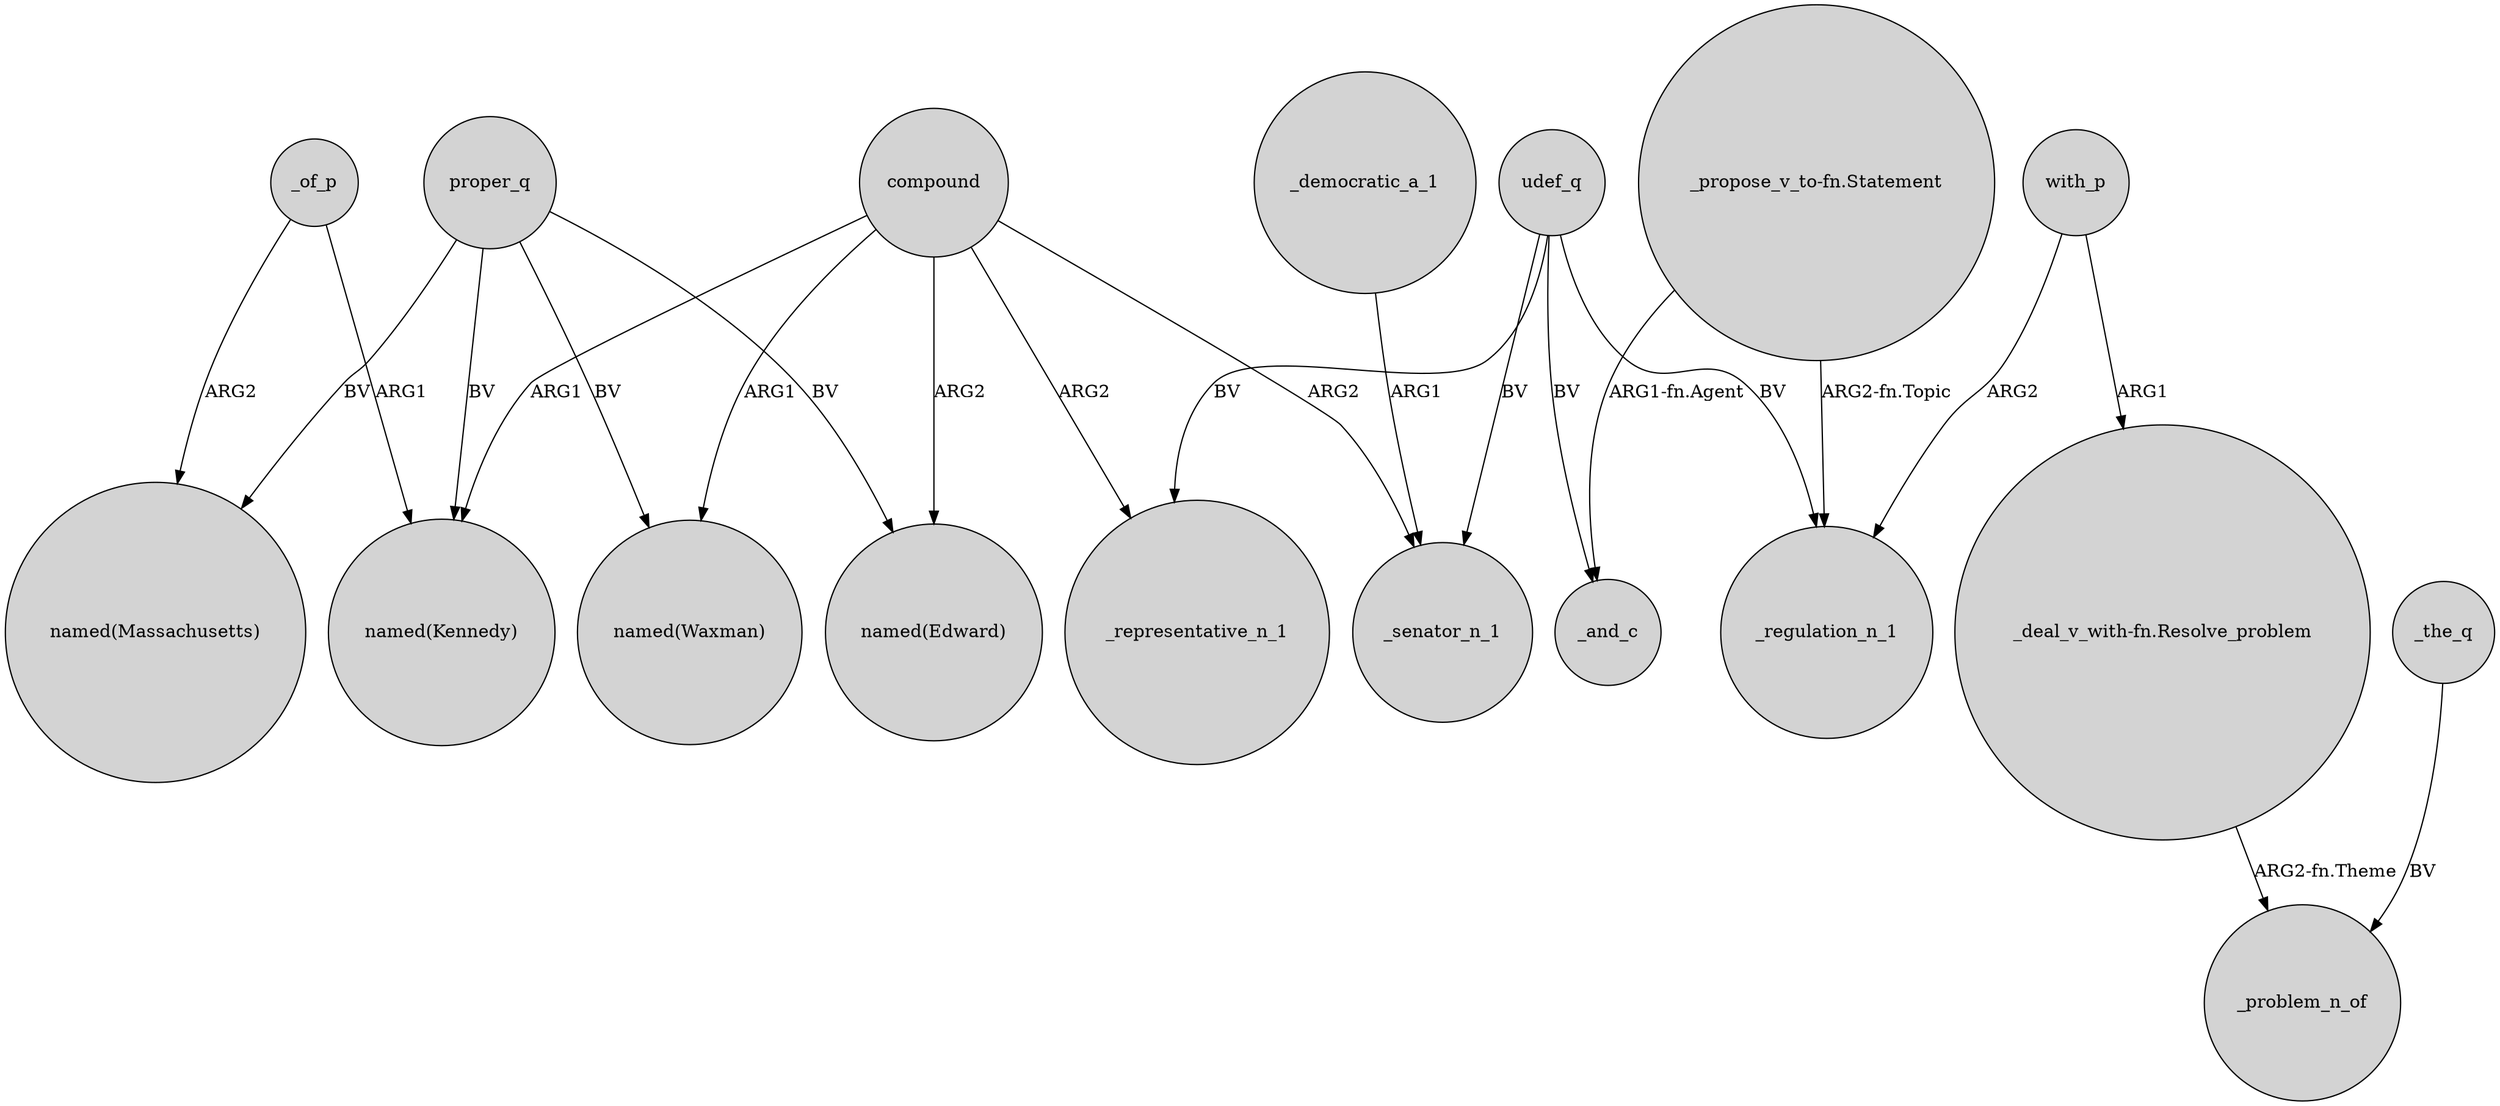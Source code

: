 digraph {
	node [shape=circle style=filled]
	udef_q -> _senator_n_1 [label=BV]
	"_propose_v_to-fn.Statement" -> _and_c [label="ARG1-fn.Agent"]
	"_deal_v_with-fn.Resolve_problem" -> _problem_n_of [label="ARG2-fn.Theme"]
	_the_q -> _problem_n_of [label=BV]
	_of_p -> "named(Kennedy)" [label=ARG1]
	proper_q -> "named(Kennedy)" [label=BV]
	compound -> "named(Waxman)" [label=ARG1]
	with_p -> _regulation_n_1 [label=ARG2]
	compound -> _representative_n_1 [label=ARG2]
	compound -> "named(Edward)" [label=ARG2]
	proper_q -> "named(Waxman)" [label=BV]
	compound -> _senator_n_1 [label=ARG2]
	_of_p -> "named(Massachusetts)" [label=ARG2]
	with_p -> "_deal_v_with-fn.Resolve_problem" [label=ARG1]
	compound -> "named(Kennedy)" [label=ARG1]
	udef_q -> _representative_n_1 [label=BV]
	_democratic_a_1 -> _senator_n_1 [label=ARG1]
	proper_q -> "named(Massachusetts)" [label=BV]
	"_propose_v_to-fn.Statement" -> _regulation_n_1 [label="ARG2-fn.Topic"]
	udef_q -> _regulation_n_1 [label=BV]
	proper_q -> "named(Edward)" [label=BV]
	udef_q -> _and_c [label=BV]
}
